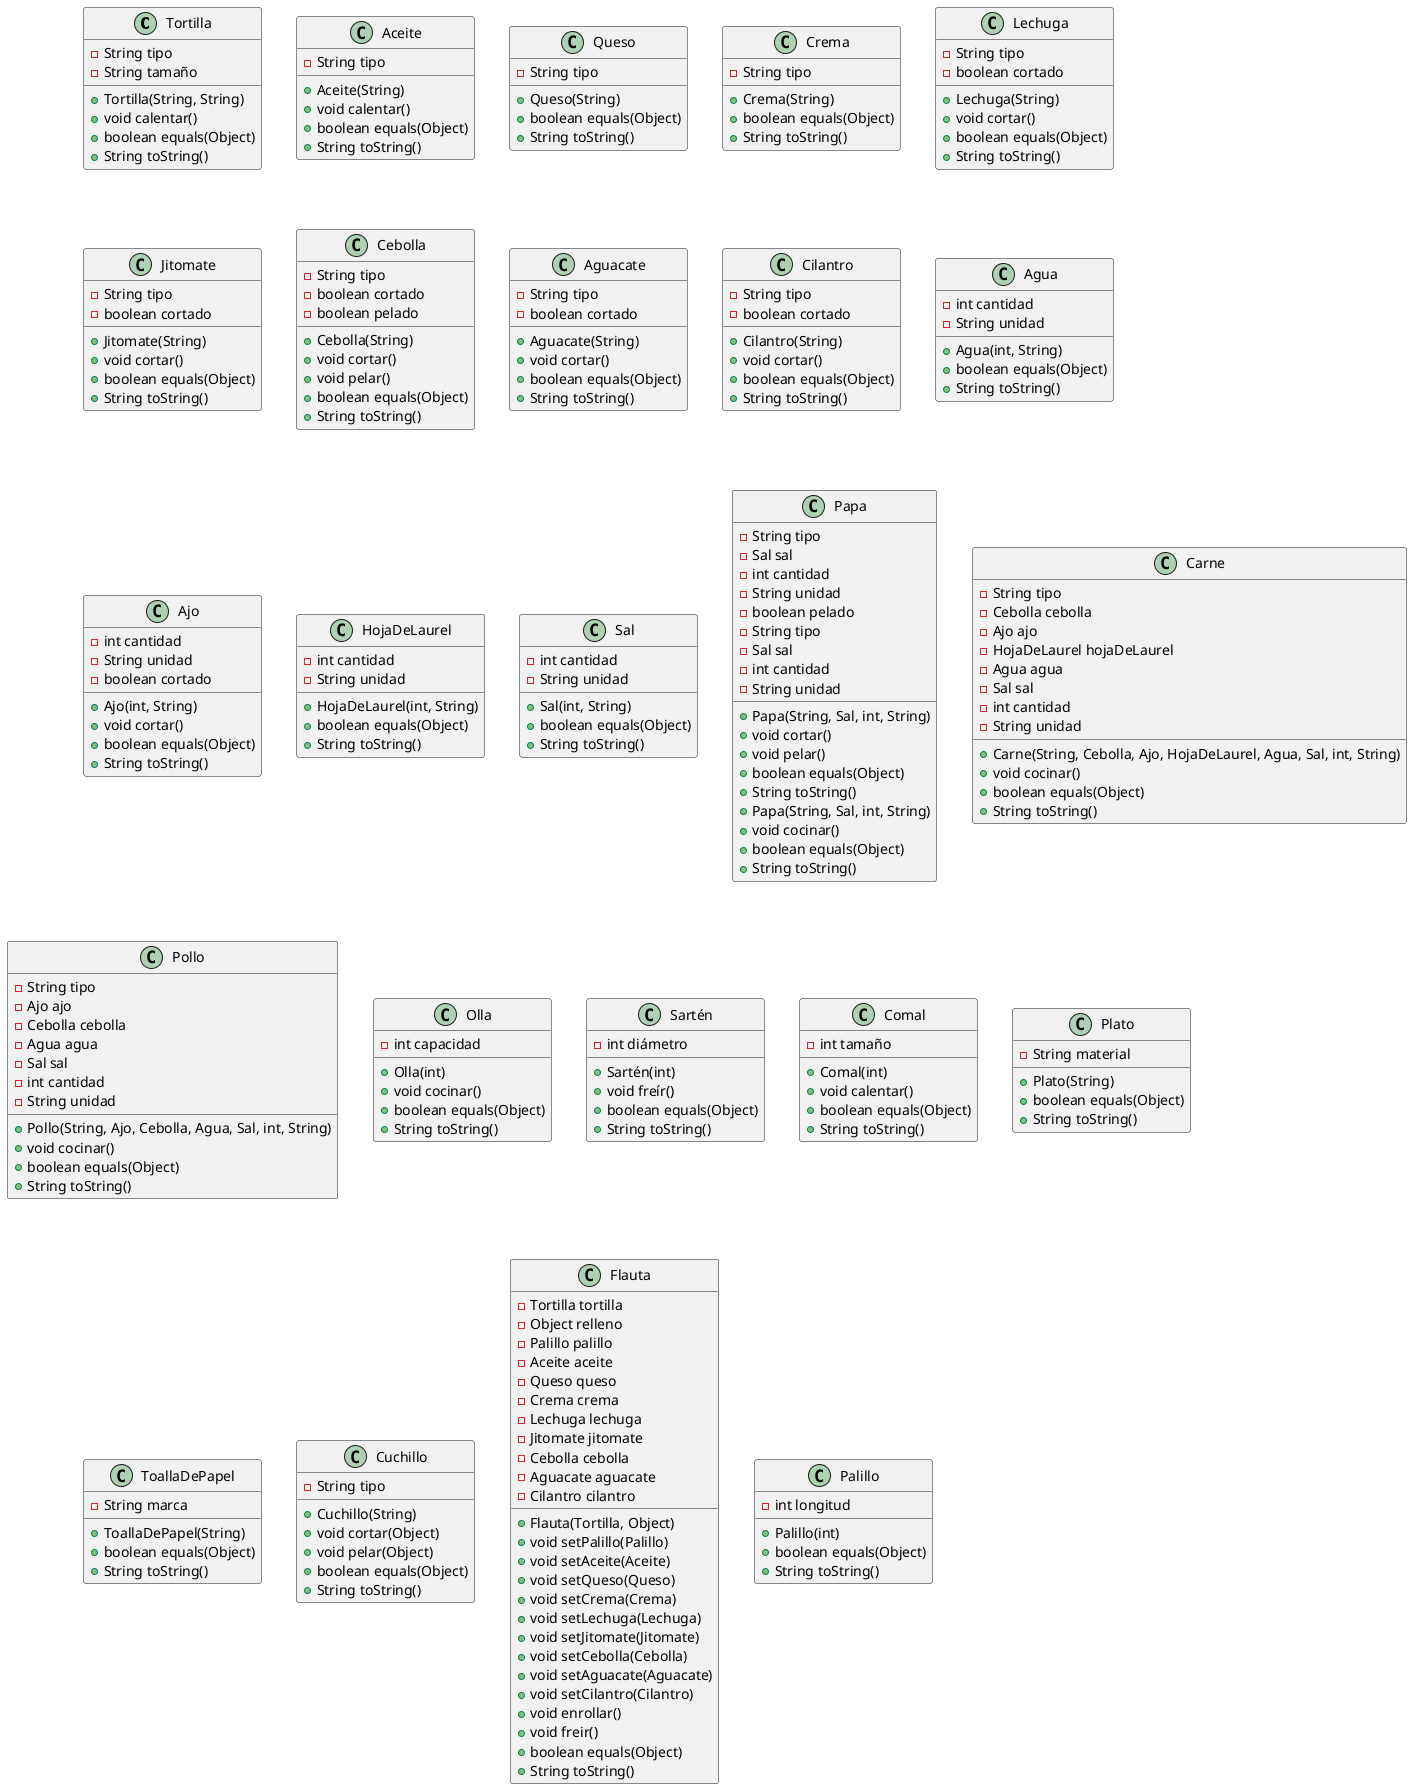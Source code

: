 @startuml

  class Tortilla {
    - String tipo
    - String tamaño
    + Tortilla(String, String)
    + void calentar()
    + boolean equals(Object)
    + String toString()
  }

  class Aceite {
    - String tipo
    + Aceite(String)
    + void calentar()
    + boolean equals(Object)
    + String toString()
  }

  class Queso {
    - String tipo
    + Queso(String)
    + boolean equals(Object)
    + String toString()
  }

  class Crema {
    - String tipo
    + Crema(String)
    + boolean equals(Object)
    + String toString()
  }

  class Lechuga {
    - String tipo
    - boolean cortado
    + Lechuga(String)
    + void cortar()
    + boolean equals(Object)
    + String toString()
  }

  class Jitomate {
    - String tipo
    - boolean cortado
    + Jitomate(String)
    + void cortar()
    + boolean equals(Object)
    + String toString()
  }

  class Cebolla {
    - String tipo
    - boolean cortado
    - boolean pelado
    + Cebolla(String)
    + void cortar()
    + void pelar()
    + boolean equals(Object)
    + String toString()
  }

  class Aguacate {
    - String tipo
    - boolean cortado
    + Aguacate(String)
    + void cortar()
    + boolean equals(Object)
    + String toString()
  }

  class Cilantro {
    - String tipo
    - boolean cortado
    + Cilantro(String)
    + void cortar()
    + boolean equals(Object)
    + String toString()
  }

  class Agua {
    - int cantidad
    - String unidad
    + Agua(int, String)
    + boolean equals(Object)
    + String toString()
  }

  class Ajo {
    - int cantidad
    - String unidad
    - boolean cortado
    + Ajo(int, String)
    + void cortar()
    + boolean equals(Object)
    + String toString()
  }

  class HojaDeLaurel {
    - int cantidad
    - String unidad
    + HojaDeLaurel(int, String)
    + boolean equals(Object)
    + String toString()
  }

  class Sal {
    - int cantidad
    - String unidad
    + Sal(int, String)
    + boolean equals(Object)
    + String toString()
  }

  class Papa {
    - String tipo
    - Sal sal
    - int cantidad
    - String unidad
    - boolean pelado
    + Papa(String, Sal, int, String)
    + void cortar()
    + void pelar()
    + boolean equals(Object)
    + String toString()
  }



  class Carne {
    - String tipo
    - Cebolla cebolla
    - Ajo ajo
    - HojaDeLaurel hojaDeLaurel
    - Agua agua
    - Sal sal
    - int cantidad
    - String unidad
    + Carne(String, Cebolla, Ajo, HojaDeLaurel, Agua, Sal, int, String)
    + void cocinar()
    + boolean equals(Object)
    + String toString()
  }

  class Pollo {
    - String tipo
    - Ajo ajo
    - Cebolla cebolla
    - Agua agua
    - Sal sal
    - int cantidad
    - String unidad
    + Pollo(String, Ajo, Cebolla, Agua, Sal, int, String)
    + void cocinar()
    + boolean equals(Object)
    + String toString()
  }

  class Papa {
    - String tipo
    - Sal sal
    - int cantidad
    - String unidad
    + Papa(String, Sal, int, String)
    + void cocinar()
    + boolean equals(Object)
    + String toString()
  }



  class Olla {
    - int capacidad
    + Olla(int)
    + void cocinar()
    + boolean equals(Object)
    + String toString()
  }

  class Sartén {
    - int diámetro
    + Sartén(int)
    + void freír()
    + boolean equals(Object)
    + String toString()
  }

  class Comal {
    - int tamaño
    + Comal(int)
    + void calentar()
    + boolean equals(Object)
    + String toString()
  }

  class Plato {
    - String material
    + Plato(String)
    + boolean equals(Object)
    + String toString()
  }

  class ToallaDePapel {
    - String marca
    + ToallaDePapel(String)
    + boolean equals(Object)
    + String toString()
  }

  class Cuchillo {
    - String tipo
    + Cuchillo(String)
    + void cortar(Object)
    + void pelar(Object)
    + boolean equals(Object)
    + String toString()
  }



  class Flauta {
    - Tortilla tortilla
    - Object relleno
    - Palillo palillo
    - Aceite aceite
    - Queso queso
    - Crema crema
    - Lechuga lechuga
    - Jitomate jitomate
    - Cebolla cebolla
    - Aguacate aguacate
    - Cilantro cilantro
    + Flauta(Tortilla, Object)
    + void setPalillo(Palillo)
    + void setAceite(Aceite)
    + void setQueso(Queso)
    + void setCrema(Crema)
    + void setLechuga(Lechuga)
    + void setJitomate(Jitomate)
    + void setCebolla(Cebolla)
    + void setAguacate(Aguacate)
    + void setCilantro(Cilantro)
    + void enrollar()
    + void freir()
    + boolean equals(Object)
    + String toString()
  }

  class Palillo {
    - int longitud
    + Palillo(int)
    + boolean equals(Object)
    + String toString()
  }

@enduml

